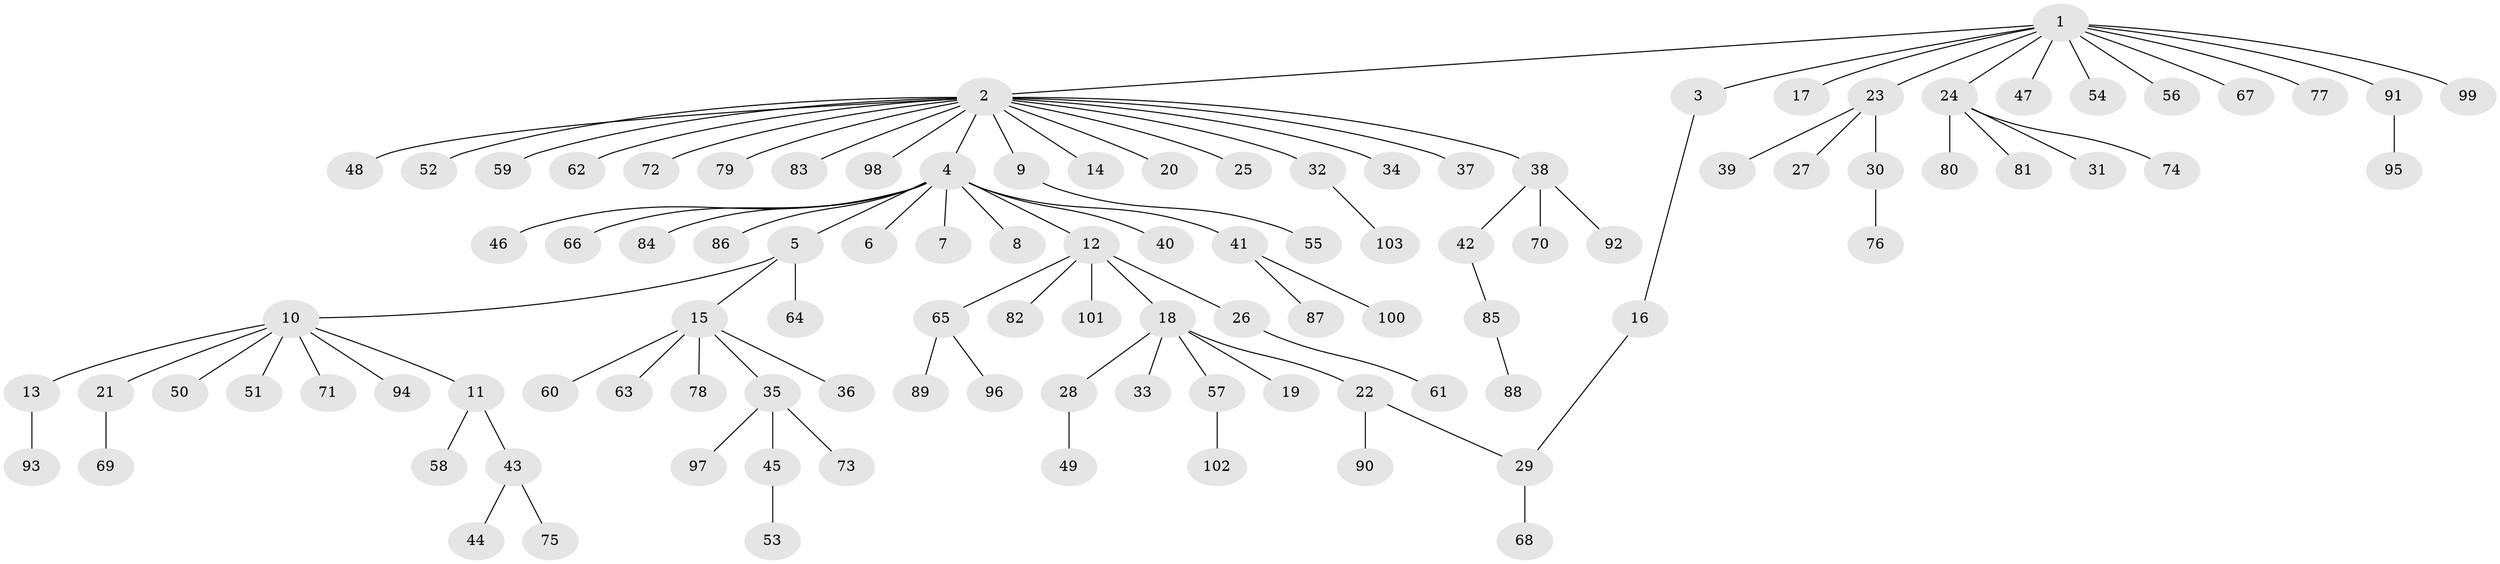 // coarse degree distribution, {11: 0.025, 17: 0.0125, 2: 0.075, 3: 0.0625, 1: 0.7625, 7: 0.0125, 10: 0.0125, 8: 0.0125, 4: 0.025}
// Generated by graph-tools (version 1.1) at 2025/23/03/03/25 07:23:54]
// undirected, 103 vertices, 103 edges
graph export_dot {
graph [start="1"]
  node [color=gray90,style=filled];
  1;
  2;
  3;
  4;
  5;
  6;
  7;
  8;
  9;
  10;
  11;
  12;
  13;
  14;
  15;
  16;
  17;
  18;
  19;
  20;
  21;
  22;
  23;
  24;
  25;
  26;
  27;
  28;
  29;
  30;
  31;
  32;
  33;
  34;
  35;
  36;
  37;
  38;
  39;
  40;
  41;
  42;
  43;
  44;
  45;
  46;
  47;
  48;
  49;
  50;
  51;
  52;
  53;
  54;
  55;
  56;
  57;
  58;
  59;
  60;
  61;
  62;
  63;
  64;
  65;
  66;
  67;
  68;
  69;
  70;
  71;
  72;
  73;
  74;
  75;
  76;
  77;
  78;
  79;
  80;
  81;
  82;
  83;
  84;
  85;
  86;
  87;
  88;
  89;
  90;
  91;
  92;
  93;
  94;
  95;
  96;
  97;
  98;
  99;
  100;
  101;
  102;
  103;
  1 -- 2;
  1 -- 3;
  1 -- 17;
  1 -- 23;
  1 -- 24;
  1 -- 47;
  1 -- 54;
  1 -- 56;
  1 -- 67;
  1 -- 77;
  1 -- 91;
  1 -- 99;
  2 -- 4;
  2 -- 9;
  2 -- 14;
  2 -- 20;
  2 -- 25;
  2 -- 32;
  2 -- 34;
  2 -- 37;
  2 -- 38;
  2 -- 48;
  2 -- 52;
  2 -- 59;
  2 -- 62;
  2 -- 72;
  2 -- 79;
  2 -- 83;
  2 -- 98;
  3 -- 16;
  4 -- 5;
  4 -- 6;
  4 -- 7;
  4 -- 8;
  4 -- 12;
  4 -- 40;
  4 -- 41;
  4 -- 46;
  4 -- 66;
  4 -- 84;
  4 -- 86;
  5 -- 10;
  5 -- 15;
  5 -- 64;
  9 -- 55;
  10 -- 11;
  10 -- 13;
  10 -- 21;
  10 -- 50;
  10 -- 51;
  10 -- 71;
  10 -- 94;
  11 -- 43;
  11 -- 58;
  12 -- 18;
  12 -- 26;
  12 -- 65;
  12 -- 82;
  12 -- 101;
  13 -- 93;
  15 -- 35;
  15 -- 36;
  15 -- 60;
  15 -- 63;
  15 -- 78;
  16 -- 29;
  18 -- 19;
  18 -- 22;
  18 -- 28;
  18 -- 33;
  18 -- 57;
  21 -- 69;
  22 -- 29;
  22 -- 90;
  23 -- 27;
  23 -- 30;
  23 -- 39;
  24 -- 31;
  24 -- 74;
  24 -- 80;
  24 -- 81;
  26 -- 61;
  28 -- 49;
  29 -- 68;
  30 -- 76;
  32 -- 103;
  35 -- 45;
  35 -- 73;
  35 -- 97;
  38 -- 42;
  38 -- 70;
  38 -- 92;
  41 -- 87;
  41 -- 100;
  42 -- 85;
  43 -- 44;
  43 -- 75;
  45 -- 53;
  57 -- 102;
  65 -- 89;
  65 -- 96;
  85 -- 88;
  91 -- 95;
}
